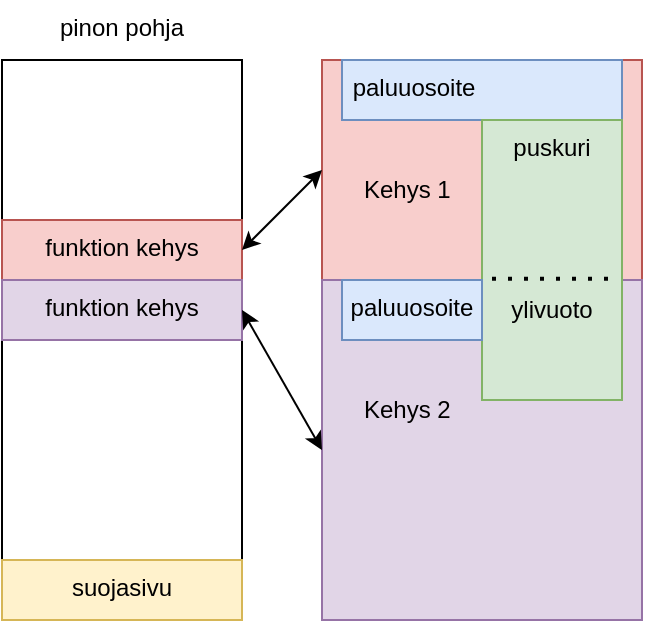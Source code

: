 <mxfile version="24.4.8" type="github">
  <diagram name="Page-1" id="LVT90vHm0JJWAxsJE0rj">
    <mxGraphModel dx="806" dy="441" grid="1" gridSize="10" guides="1" tooltips="1" connect="1" arrows="1" fold="1" page="1" pageScale="1" pageWidth="850" pageHeight="1100" math="0" shadow="0">
      <root>
        <mxCell id="0" />
        <mxCell id="1" parent="0" />
        <mxCell id="80G2e8Cwg0Ca3wnNF1Ca-1" value="" style="rounded=0;whiteSpace=wrap;html=1;" vertex="1" parent="1">
          <mxGeometry x="80" y="200" width="120" height="280" as="geometry" />
        </mxCell>
        <mxCell id="80G2e8Cwg0Ca3wnNF1Ca-2" value="&lt;div&gt;pinon pohja&lt;/div&gt;" style="text;strokeColor=none;fillColor=none;align=center;verticalAlign=top;spacingLeft=4;spacingRight=4;overflow=hidden;points=[[0,0.5],[1,0.5]];portConstraint=eastwest;rotatable=0;whiteSpace=wrap;html=1;" vertex="1" parent="1">
          <mxGeometry x="80" y="170" width="120" height="30" as="geometry" />
        </mxCell>
        <mxCell id="80G2e8Cwg0Ca3wnNF1Ca-4" value="funktion kehys" style="rounded=0;whiteSpace=wrap;html=1;verticalAlign=top;fillColor=#f8cecc;strokeColor=#b85450;" vertex="1" parent="1">
          <mxGeometry x="80" y="280" width="120" height="30" as="geometry" />
        </mxCell>
        <mxCell id="80G2e8Cwg0Ca3wnNF1Ca-5" value="suojasivu" style="rounded=0;whiteSpace=wrap;html=1;verticalAlign=top;fillColor=#fff2cc;strokeColor=#d6b656;" vertex="1" parent="1">
          <mxGeometry x="80" y="450" width="120" height="30" as="geometry" />
        </mxCell>
        <mxCell id="80G2e8Cwg0Ca3wnNF1Ca-6" value="" style="rounded=0;whiteSpace=wrap;html=1;verticalAlign=top;fillColor=#f8cecc;strokeColor=#b85450;" vertex="1" parent="1">
          <mxGeometry x="240" y="200" width="160" height="110" as="geometry" />
        </mxCell>
        <mxCell id="80G2e8Cwg0Ca3wnNF1Ca-7" value="funktion kehys" style="rounded=0;whiteSpace=wrap;html=1;verticalAlign=top;fillColor=#e1d5e7;strokeColor=#9673a6;" vertex="1" parent="1">
          <mxGeometry x="80" y="310" width="120" height="30" as="geometry" />
        </mxCell>
        <mxCell id="80G2e8Cwg0Ca3wnNF1Ca-8" value="" style="rounded=0;whiteSpace=wrap;html=1;verticalAlign=top;fillColor=#e1d5e7;strokeColor=#9673a6;" vertex="1" parent="1">
          <mxGeometry x="240" y="310" width="160" height="170" as="geometry" />
        </mxCell>
        <mxCell id="80G2e8Cwg0Ca3wnNF1Ca-9" value="" style="endArrow=classic;startArrow=classic;html=1;rounded=0;entryX=1;entryY=0.5;entryDx=0;entryDy=0;exitX=0;exitY=0.5;exitDx=0;exitDy=0;" edge="1" parent="1" source="80G2e8Cwg0Ca3wnNF1Ca-8" target="80G2e8Cwg0Ca3wnNF1Ca-7">
          <mxGeometry width="50" height="50" relative="1" as="geometry">
            <mxPoint x="280" y="390" as="sourcePoint" />
            <mxPoint x="330" y="340" as="targetPoint" />
          </mxGeometry>
        </mxCell>
        <mxCell id="80G2e8Cwg0Ca3wnNF1Ca-10" value="" style="endArrow=classic;startArrow=classic;html=1;rounded=0;exitX=1;exitY=0.5;exitDx=0;exitDy=0;entryX=0;entryY=0.5;entryDx=0;entryDy=0;" edge="1" parent="1" source="80G2e8Cwg0Ca3wnNF1Ca-4" target="80G2e8Cwg0Ca3wnNF1Ca-6">
          <mxGeometry width="50" height="50" relative="1" as="geometry">
            <mxPoint x="210" y="300" as="sourcePoint" />
            <mxPoint x="260" y="250" as="targetPoint" />
          </mxGeometry>
        </mxCell>
        <mxCell id="80G2e8Cwg0Ca3wnNF1Ca-11" value="&lt;div&gt;&amp;nbsp;paluuosoite&lt;/div&gt;" style="rounded=0;whiteSpace=wrap;html=1;verticalAlign=top;fillColor=#dae8fc;strokeColor=#6c8ebf;align=left;" vertex="1" parent="1">
          <mxGeometry x="250" y="200" width="140" height="30" as="geometry" />
        </mxCell>
        <mxCell id="80G2e8Cwg0Ca3wnNF1Ca-12" value="&lt;div&gt;puskuri&lt;/div&gt;" style="rounded=0;whiteSpace=wrap;html=1;verticalAlign=top;fillColor=#d5e8d4;strokeColor=#82b366;" vertex="1" parent="1">
          <mxGeometry x="320" y="230" width="70" height="140" as="geometry" />
        </mxCell>
        <mxCell id="80G2e8Cwg0Ca3wnNF1Ca-13" value="" style="endArrow=none;dashed=1;html=1;dashPattern=1 3;strokeWidth=2;rounded=0;" edge="1" parent="1">
          <mxGeometry width="50" height="50" relative="1" as="geometry">
            <mxPoint x="325" y="309.43" as="sourcePoint" />
            <mxPoint x="385" y="309.43" as="targetPoint" />
          </mxGeometry>
        </mxCell>
        <mxCell id="80G2e8Cwg0Ca3wnNF1Ca-14" value="ylivuoto" style="text;html=1;align=center;verticalAlign=middle;whiteSpace=wrap;rounded=0;" vertex="1" parent="1">
          <mxGeometry x="325" y="310" width="60" height="30" as="geometry" />
        </mxCell>
        <mxCell id="80G2e8Cwg0Ca3wnNF1Ca-15" value="&lt;div&gt;paluuosoite&lt;/div&gt;" style="rounded=0;whiteSpace=wrap;html=1;verticalAlign=top;fillColor=#dae8fc;strokeColor=#6c8ebf;" vertex="1" parent="1">
          <mxGeometry x="250" y="310" width="70" height="30" as="geometry" />
        </mxCell>
        <mxCell id="80G2e8Cwg0Ca3wnNF1Ca-16" value="Kehys 1" style="text;strokeColor=none;fillColor=none;align=left;verticalAlign=middle;spacingLeft=4;spacingRight=4;overflow=hidden;points=[[0,0.5],[1,0.5]];portConstraint=eastwest;rotatable=0;whiteSpace=wrap;html=1;" vertex="1" parent="1">
          <mxGeometry x="255" y="250" width="60" height="30" as="geometry" />
        </mxCell>
        <mxCell id="80G2e8Cwg0Ca3wnNF1Ca-17" value="&lt;div&gt;Kehys 2&lt;/div&gt;" style="text;strokeColor=none;fillColor=none;align=left;verticalAlign=middle;spacingLeft=4;spacingRight=4;overflow=hidden;points=[[0,0.5],[1,0.5]];portConstraint=eastwest;rotatable=0;whiteSpace=wrap;html=1;" vertex="1" parent="1">
          <mxGeometry x="255" y="360" width="60" height="30" as="geometry" />
        </mxCell>
      </root>
    </mxGraphModel>
  </diagram>
</mxfile>
